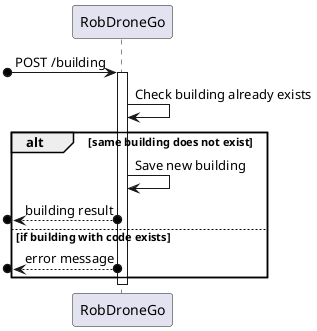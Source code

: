 @startuml SD Lv1

participant RobDroneGo as system
[o-> system : POST /building
activate system

system -> system : Check building already exists

alt same building does not exist

    system -> system : Save new building

    [o<--o system : building result
    
else if building with code exists

    [o<--o system : error message

end
deactivate system

@enduml
